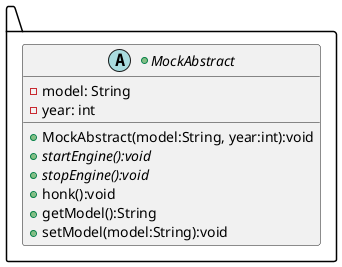 @startuml
package .. {
	+abstract class MockAbstract{
	- model: String
	- year: int
	+MockAbstract(model:String, year:int):void
	+{abstract}startEngine():void
	+{abstract}stopEngine():void
	+honk():void
	+getModel():String
	+setModel(model:String):void
	}

}
@enduml